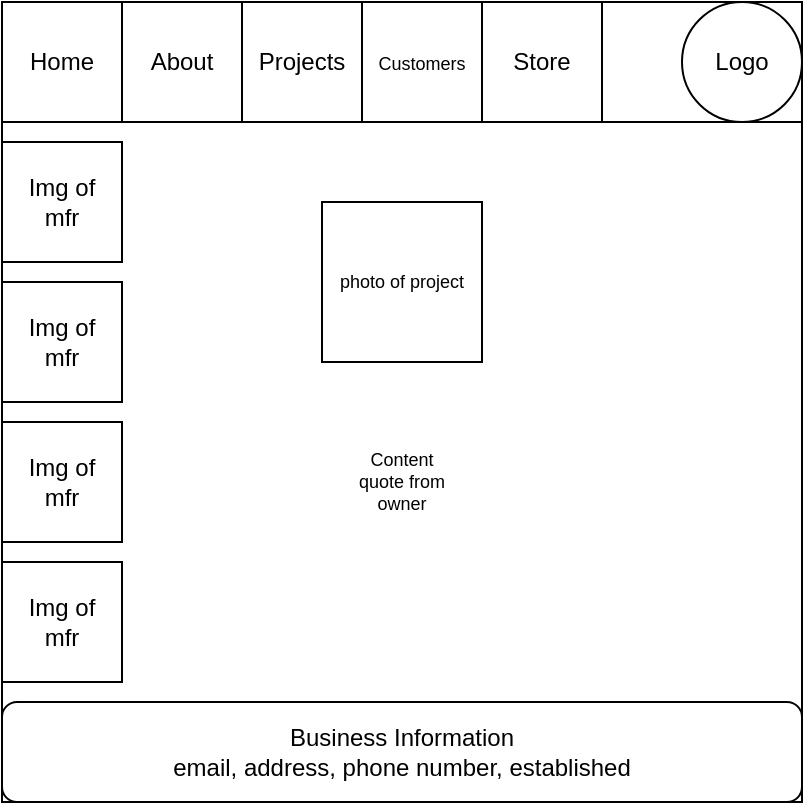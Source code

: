 <mxfile version="15.9.5" type="device"><diagram id="bAG_KG3pfBUPdhYR8p2f" name="Page-1"><mxGraphModel dx="782" dy="428" grid="1" gridSize="10" guides="1" tooltips="1" connect="1" arrows="1" fold="1" page="1" pageScale="1" pageWidth="850" pageHeight="1100" math="0" shadow="0"><root><mxCell id="0"/><mxCell id="1" parent="0"/><mxCell id="d8wE80Iu05x0gYG2j02R-1" value="" style="whiteSpace=wrap;html=1;aspect=fixed;" vertex="1" parent="1"><mxGeometry x="200" y="20" width="400" height="400" as="geometry"/></mxCell><mxCell id="d8wE80Iu05x0gYG2j02R-4" value="Business Information&lt;br&gt;email, address, phone number, established" style="rounded=1;whiteSpace=wrap;html=1;" vertex="1" parent="1"><mxGeometry x="200" y="370" width="400" height="50" as="geometry"/></mxCell><mxCell id="d8wE80Iu05x0gYG2j02R-5" value="" style="rounded=0;whiteSpace=wrap;html=1;" vertex="1" parent="1"><mxGeometry x="200" y="20" width="400" height="60" as="geometry"/></mxCell><mxCell id="d8wE80Iu05x0gYG2j02R-2" value="Logo" style="ellipse;whiteSpace=wrap;html=1;aspect=fixed;" vertex="1" parent="1"><mxGeometry x="540" y="20" width="60" height="60" as="geometry"/></mxCell><mxCell id="d8wE80Iu05x0gYG2j02R-6" value="Home" style="whiteSpace=wrap;html=1;aspect=fixed;" vertex="1" parent="1"><mxGeometry x="200" y="20" width="60" height="60" as="geometry"/></mxCell><mxCell id="d8wE80Iu05x0gYG2j02R-7" value="About" style="whiteSpace=wrap;html=1;aspect=fixed;" vertex="1" parent="1"><mxGeometry x="260" y="20" width="60" height="60" as="geometry"/></mxCell><mxCell id="d8wE80Iu05x0gYG2j02R-8" value="Projects" style="whiteSpace=wrap;html=1;aspect=fixed;" vertex="1" parent="1"><mxGeometry x="320" y="20" width="60" height="60" as="geometry"/></mxCell><mxCell id="d8wE80Iu05x0gYG2j02R-10" value="&lt;font style=&quot;font-size: 9px&quot;&gt;Customers&lt;/font&gt;" style="whiteSpace=wrap;html=1;aspect=fixed;" vertex="1" parent="1"><mxGeometry x="380" y="20" width="60" height="60" as="geometry"/></mxCell><mxCell id="d8wE80Iu05x0gYG2j02R-11" value="Store" style="whiteSpace=wrap;html=1;aspect=fixed;" vertex="1" parent="1"><mxGeometry x="440" y="20" width="60" height="60" as="geometry"/></mxCell><mxCell id="d8wE80Iu05x0gYG2j02R-12" value="Img of &lt;br&gt;mfr" style="whiteSpace=wrap;html=1;aspect=fixed;" vertex="1" parent="1"><mxGeometry x="200" y="90" width="60" height="60" as="geometry"/></mxCell><mxCell id="d8wE80Iu05x0gYG2j02R-13" value="Img of&lt;br&gt;mfr" style="whiteSpace=wrap;html=1;aspect=fixed;" vertex="1" parent="1"><mxGeometry x="200" y="160" width="60" height="60" as="geometry"/></mxCell><mxCell id="d8wE80Iu05x0gYG2j02R-14" value="Img of&lt;br&gt;mfr" style="whiteSpace=wrap;html=1;aspect=fixed;" vertex="1" parent="1"><mxGeometry x="200" y="230" width="60" height="60" as="geometry"/></mxCell><mxCell id="d8wE80Iu05x0gYG2j02R-15" value="Img of&lt;br&gt;mfr" style="whiteSpace=wrap;html=1;aspect=fixed;" vertex="1" parent="1"><mxGeometry x="200" y="300" width="60" height="60" as="geometry"/></mxCell><mxCell id="d8wE80Iu05x0gYG2j02R-16" value="photo of project" style="whiteSpace=wrap;html=1;aspect=fixed;fontSize=9;" vertex="1" parent="1"><mxGeometry x="360" y="120" width="80" height="80" as="geometry"/></mxCell><mxCell id="d8wE80Iu05x0gYG2j02R-17" value="Content&lt;br&gt;quote from owner" style="text;html=1;strokeColor=none;fillColor=none;align=center;verticalAlign=middle;whiteSpace=wrap;rounded=0;fontSize=9;" vertex="1" parent="1"><mxGeometry x="370" y="245" width="60" height="30" as="geometry"/></mxCell></root></mxGraphModel></diagram></mxfile>